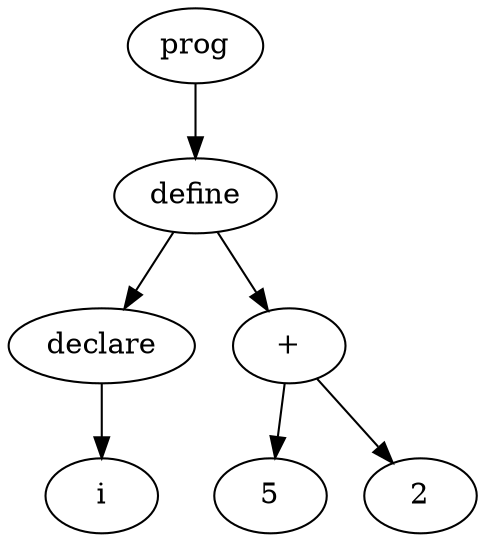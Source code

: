 digraph AST {
	node0[label="prog"]
	node1[label="define"]
	node0->node1
	node2[label="declare"]
	node1->node2
	node3[label="i"]
	node2->node3
	node4[label="+"]
	node1->node4
	node5[label="5"]
	node4->node5
	node6[label="2"]
	node4->node6
}
